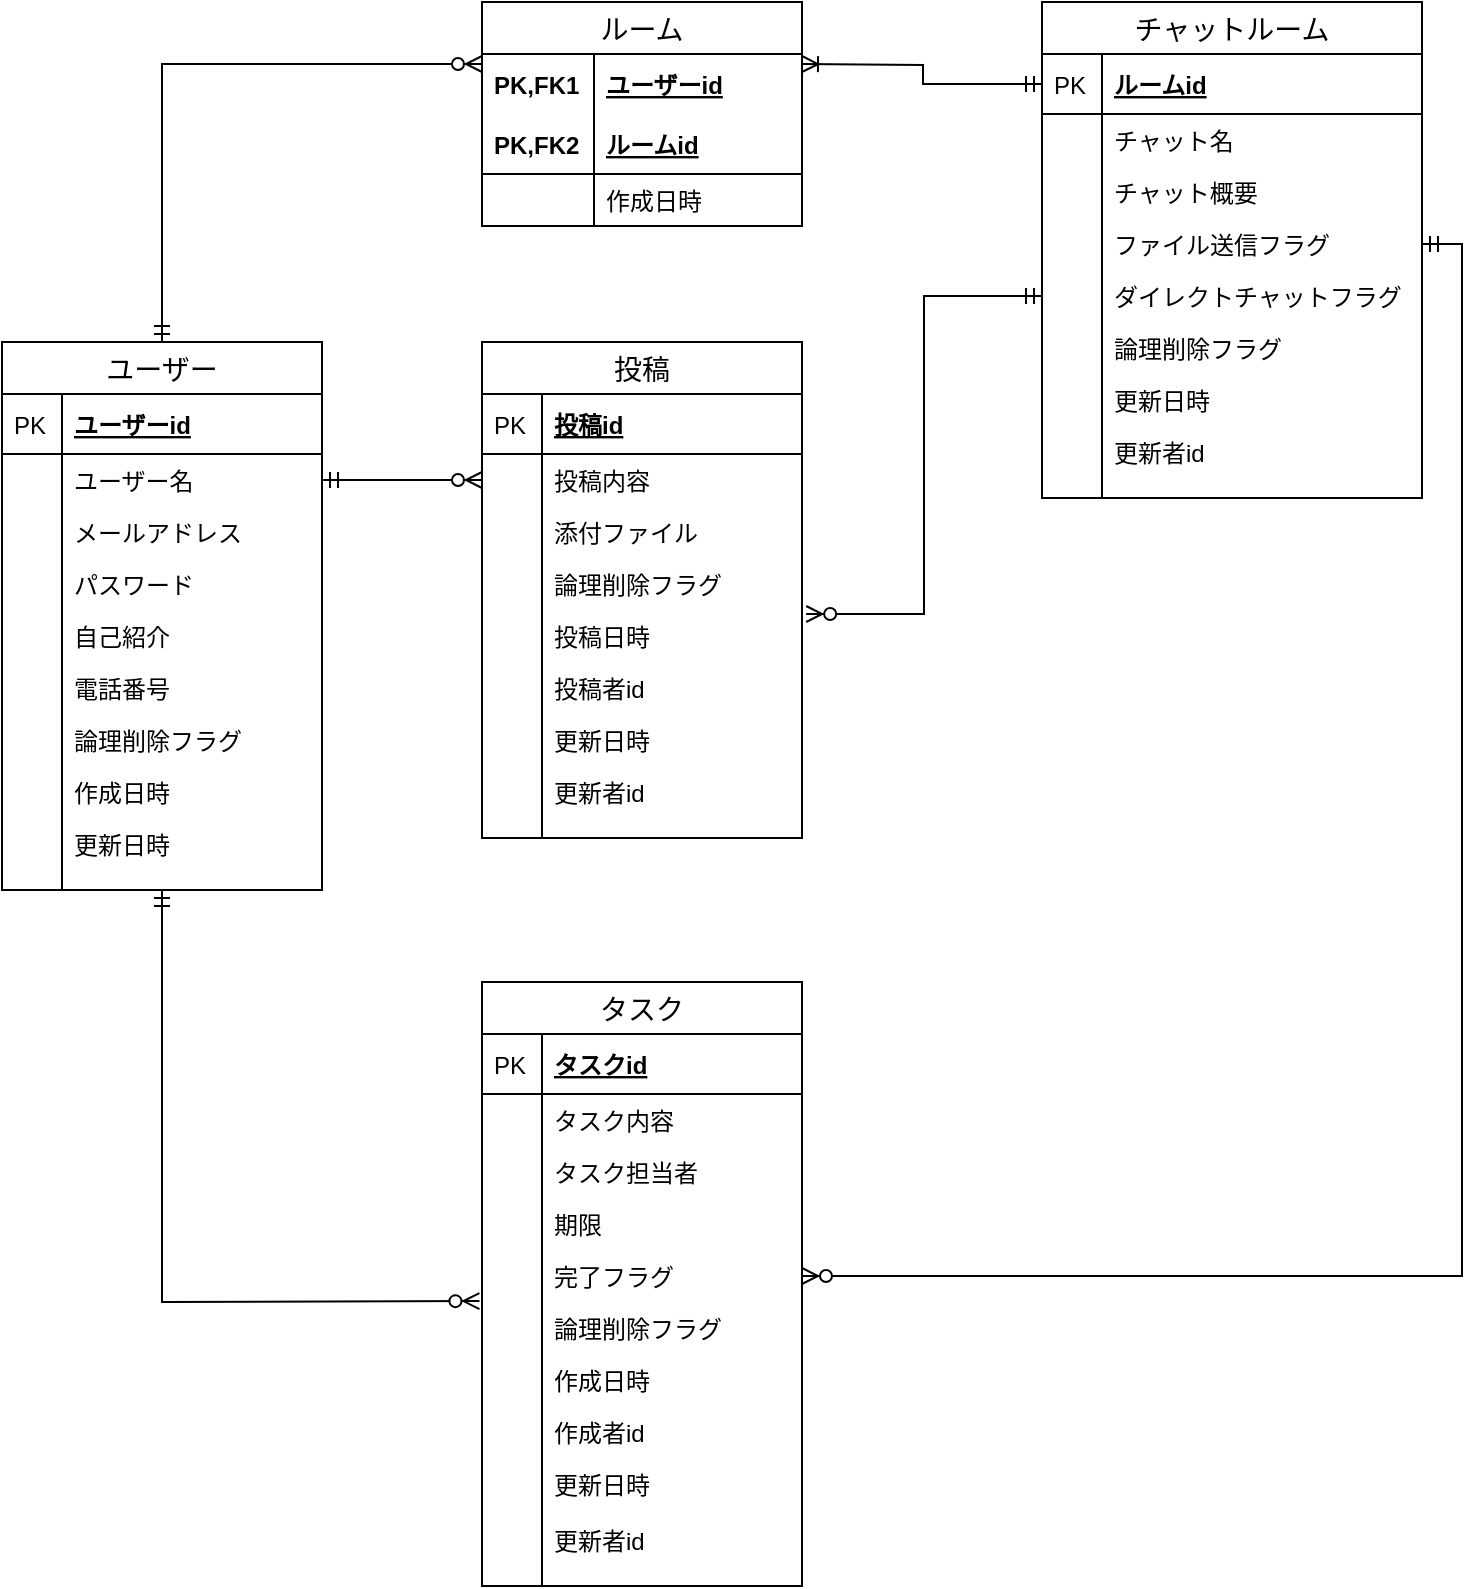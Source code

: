 <mxfile version="13.1.3">
    <diagram id="6hGFLwfOUW9BJ-s0fimq" name="Page-1">
        <mxGraphModel dx="332" dy="708" grid="1" gridSize="10" guides="1" tooltips="1" connect="1" arrows="1" fold="1" page="1" pageScale="1" pageWidth="827" pageHeight="1169" math="0" shadow="0">
            <root>
                <mxCell id="0"/>
                <mxCell id="1" parent="0"/>
                <mxCell id="197" value="" style="edgeStyle=orthogonalEdgeStyle;rounded=0;orthogonalLoop=1;jettySize=auto;html=1;endArrow=ERzeroToMany;endFill=1;startArrow=ERmandOne;startFill=0;exitX=0.5;exitY=0;exitDx=0;exitDy=0;" edge="1" parent="1" source="90">
                    <mxGeometry relative="1" as="geometry">
                        <mxPoint x="280" y="101" as="targetPoint"/>
                        <Array as="points">
                            <mxPoint x="120" y="101"/>
                        </Array>
                    </mxGeometry>
                </mxCell>
                <mxCell id="200" value="" style="edgeStyle=orthogonalEdgeStyle;rounded=0;orthogonalLoop=1;jettySize=auto;html=1;endArrow=ERoneToMany;endFill=0;startArrow=ERmandOne;startFill=0;" edge="1" parent="1" source="106">
                    <mxGeometry relative="1" as="geometry">
                        <mxPoint x="440.0" y="101" as="targetPoint"/>
                    </mxGeometry>
                </mxCell>
                <mxCell id="201" value="ルーム" style="swimlane;fontStyle=0;childLayout=stackLayout;horizontal=1;startSize=26;horizontalStack=0;resizeParent=1;resizeParentMax=0;resizeLast=0;collapsible=1;marginBottom=0;align=center;fontSize=14;" vertex="1" parent="1">
                    <mxGeometry x="280" y="70" width="160" height="112" as="geometry"/>
                </mxCell>
                <mxCell id="202" value="ユーザーid" style="shape=partialRectangle;top=0;left=0;right=0;bottom=0;align=left;verticalAlign=middle;fillColor=none;spacingLeft=60;spacingRight=4;overflow=hidden;rotatable=0;points=[[0,0.5],[1,0.5]];portConstraint=eastwest;dropTarget=0;fontStyle=5;fontSize=12;" vertex="1" parent="201">
                    <mxGeometry y="26" width="160" height="30" as="geometry"/>
                </mxCell>
                <mxCell id="203" value="PK,FK1" style="shape=partialRectangle;fontStyle=1;top=0;left=0;bottom=0;fillColor=none;align=left;verticalAlign=middle;spacingLeft=4;spacingRight=4;overflow=hidden;rotatable=0;points=[];portConstraint=eastwest;part=1;fontSize=12;" vertex="1" connectable="0" parent="202">
                    <mxGeometry width="56" height="30" as="geometry"/>
                </mxCell>
                <mxCell id="204" value="ルームid" style="shape=partialRectangle;top=0;left=0;right=0;bottom=1;align=left;verticalAlign=middle;fillColor=none;spacingLeft=60;spacingRight=4;overflow=hidden;rotatable=0;points=[[0,0.5],[1,0.5]];portConstraint=eastwest;dropTarget=0;fontStyle=5;fontSize=12;" vertex="1" parent="201">
                    <mxGeometry y="56" width="160" height="30" as="geometry"/>
                </mxCell>
                <mxCell id="205" value="PK,FK2" style="shape=partialRectangle;fontStyle=1;top=0;left=0;bottom=0;fillColor=none;align=left;verticalAlign=middle;spacingLeft=4;spacingRight=4;overflow=hidden;rotatable=0;points=[];portConstraint=eastwest;part=1;fontSize=12;" vertex="1" connectable="0" parent="204">
                    <mxGeometry width="56" height="30" as="geometry"/>
                </mxCell>
                <mxCell id="206" value="作成日時" style="shape=partialRectangle;top=0;left=0;right=0;bottom=0;align=left;verticalAlign=top;fillColor=none;spacingLeft=60;spacingRight=4;overflow=hidden;rotatable=0;points=[[0,0.5],[1,0.5]];portConstraint=eastwest;dropTarget=0;fontSize=12;" vertex="1" parent="201">
                    <mxGeometry y="86" width="160" height="26" as="geometry"/>
                </mxCell>
                <mxCell id="207" value="" style="shape=partialRectangle;top=0;left=0;bottom=0;fillColor=none;align=left;verticalAlign=top;spacingLeft=4;spacingRight=4;overflow=hidden;rotatable=0;points=[];portConstraint=eastwest;part=1;fontSize=12;" vertex="1" connectable="0" parent="206">
                    <mxGeometry width="56" height="26" as="geometry"/>
                </mxCell>
                <mxCell id="394" style="edgeStyle=none;rounded=0;orthogonalLoop=1;jettySize=auto;html=1;entryX=-0.008;entryY=0.982;entryDx=0;entryDy=0;entryPerimeter=0;startArrow=ERmandOne;startFill=0;endArrow=ERzeroToMany;endFill=1;" edge="1" parent="1" source="90" target="144">
                    <mxGeometry relative="1" as="geometry">
                        <Array as="points">
                            <mxPoint x="120" y="720"/>
                        </Array>
                    </mxGeometry>
                </mxCell>
                <mxCell id="90" value="ユーザー" style="swimlane;fontStyle=0;childLayout=stackLayout;horizontal=1;startSize=26;horizontalStack=0;resizeParent=1;resizeParentMax=0;resizeLast=0;collapsible=1;marginBottom=0;align=center;fontSize=14;" vertex="1" parent="1">
                    <mxGeometry x="40" y="240" width="160" height="274" as="geometry"/>
                </mxCell>
                <mxCell id="91" value="ユーザーid" style="shape=partialRectangle;top=0;left=0;right=0;bottom=1;align=left;verticalAlign=middle;fillColor=none;spacingLeft=34;spacingRight=4;overflow=hidden;rotatable=0;points=[[0,0.5],[1,0.5]];portConstraint=eastwest;dropTarget=0;fontStyle=5;fontSize=12;" vertex="1" parent="90">
                    <mxGeometry y="26" width="160" height="30" as="geometry"/>
                </mxCell>
                <mxCell id="92" value="PK" style="shape=partialRectangle;top=0;left=0;bottom=0;fillColor=none;align=left;verticalAlign=middle;spacingLeft=4;spacingRight=4;overflow=hidden;rotatable=0;points=[];portConstraint=eastwest;part=1;fontSize=12;" vertex="1" connectable="0" parent="91">
                    <mxGeometry width="30" height="30" as="geometry"/>
                </mxCell>
                <mxCell id="93" value="ユーザー名" style="shape=partialRectangle;top=0;left=0;right=0;bottom=0;align=left;verticalAlign=top;fillColor=none;spacingLeft=34;spacingRight=4;overflow=hidden;rotatable=0;points=[[0,0.5],[1,0.5]];portConstraint=eastwest;dropTarget=0;fontSize=12;fontStyle=0" vertex="1" parent="90">
                    <mxGeometry y="56" width="160" height="26" as="geometry"/>
                </mxCell>
                <mxCell id="94" value="" style="shape=partialRectangle;top=0;left=0;bottom=0;fillColor=none;align=left;verticalAlign=top;spacingLeft=4;spacingRight=4;overflow=hidden;rotatable=0;points=[];portConstraint=eastwest;part=1;fontSize=12;" vertex="1" connectable="0" parent="93">
                    <mxGeometry width="30" height="26" as="geometry"/>
                </mxCell>
                <mxCell id="95" value="メールアドレス" style="shape=partialRectangle;top=0;left=0;right=0;bottom=0;align=left;verticalAlign=top;fillColor=none;spacingLeft=34;spacingRight=4;overflow=hidden;rotatable=0;points=[[0,0.5],[1,0.5]];portConstraint=eastwest;dropTarget=0;fontSize=12;" vertex="1" parent="90">
                    <mxGeometry y="82" width="160" height="26" as="geometry"/>
                </mxCell>
                <mxCell id="96" value="" style="shape=partialRectangle;top=0;left=0;bottom=0;fillColor=none;align=left;verticalAlign=top;spacingLeft=4;spacingRight=4;overflow=hidden;rotatable=0;points=[];portConstraint=eastwest;part=1;fontSize=12;" vertex="1" connectable="0" parent="95">
                    <mxGeometry width="30" height="26" as="geometry"/>
                </mxCell>
                <mxCell id="97" value="パスワード" style="shape=partialRectangle;top=0;left=0;right=0;bottom=0;align=left;verticalAlign=top;fillColor=none;spacingLeft=34;spacingRight=4;overflow=hidden;rotatable=0;points=[[0,0.5],[1,0.5]];portConstraint=eastwest;dropTarget=0;fontSize=12;" vertex="1" parent="90">
                    <mxGeometry y="108" width="160" height="26" as="geometry"/>
                </mxCell>
                <mxCell id="98" value="" style="shape=partialRectangle;top=0;left=0;bottom=0;fillColor=none;align=left;verticalAlign=top;spacingLeft=4;spacingRight=4;overflow=hidden;rotatable=0;points=[];portConstraint=eastwest;part=1;fontSize=12;" vertex="1" connectable="0" parent="97">
                    <mxGeometry width="30" height="26" as="geometry"/>
                </mxCell>
                <mxCell id="101" value="自己紹介" style="shape=partialRectangle;top=0;left=0;right=0;bottom=0;align=left;verticalAlign=top;fillColor=none;spacingLeft=34;spacingRight=4;overflow=hidden;rotatable=0;points=[[0,0.5],[1,0.5]];portConstraint=eastwest;dropTarget=0;fontSize=12;" vertex="1" parent="90">
                    <mxGeometry y="134" width="160" height="26" as="geometry"/>
                </mxCell>
                <mxCell id="102" value="" style="shape=partialRectangle;top=0;left=0;bottom=0;fillColor=none;align=left;verticalAlign=top;spacingLeft=4;spacingRight=4;overflow=hidden;rotatable=0;points=[];portConstraint=eastwest;part=1;fontSize=12;" vertex="1" connectable="0" parent="101">
                    <mxGeometry width="30" height="26" as="geometry"/>
                </mxCell>
                <mxCell id="121" value="電話番号" style="shape=partialRectangle;top=0;left=0;right=0;bottom=0;align=left;verticalAlign=top;fillColor=none;spacingLeft=34;spacingRight=4;overflow=hidden;rotatable=0;points=[[0,0.5],[1,0.5]];portConstraint=eastwest;dropTarget=0;fontSize=12;" vertex="1" parent="90">
                    <mxGeometry y="160" width="160" height="26" as="geometry"/>
                </mxCell>
                <mxCell id="122" value="" style="shape=partialRectangle;top=0;left=0;bottom=0;fillColor=none;align=left;verticalAlign=top;spacingLeft=4;spacingRight=4;overflow=hidden;rotatable=0;points=[];portConstraint=eastwest;part=1;fontSize=12;" vertex="1" connectable="0" parent="121">
                    <mxGeometry width="30" height="26" as="geometry"/>
                </mxCell>
                <mxCell id="123" value="論理削除フラグ" style="shape=partialRectangle;top=0;left=0;right=0;bottom=0;align=left;verticalAlign=top;fillColor=none;spacingLeft=34;spacingRight=4;overflow=hidden;rotatable=0;points=[[0,0.5],[1,0.5]];portConstraint=eastwest;dropTarget=0;fontSize=12;" vertex="1" parent="90">
                    <mxGeometry y="186" width="160" height="26" as="geometry"/>
                </mxCell>
                <mxCell id="124" value="" style="shape=partialRectangle;top=0;left=0;bottom=0;fillColor=none;align=left;verticalAlign=top;spacingLeft=4;spacingRight=4;overflow=hidden;rotatable=0;points=[];portConstraint=eastwest;part=1;fontSize=12;" vertex="1" connectable="0" parent="123">
                    <mxGeometry width="30" height="26" as="geometry"/>
                </mxCell>
                <mxCell id="125" value="作成日時" style="shape=partialRectangle;top=0;left=0;right=0;bottom=0;align=left;verticalAlign=top;fillColor=none;spacingLeft=34;spacingRight=4;overflow=hidden;rotatable=0;points=[[0,0.5],[1,0.5]];portConstraint=eastwest;dropTarget=0;fontSize=12;" vertex="1" parent="90">
                    <mxGeometry y="212" width="160" height="26" as="geometry"/>
                </mxCell>
                <mxCell id="126" value="" style="shape=partialRectangle;top=0;left=0;bottom=0;fillColor=none;align=left;verticalAlign=top;spacingLeft=4;spacingRight=4;overflow=hidden;rotatable=0;points=[];portConstraint=eastwest;part=1;fontSize=12;" vertex="1" connectable="0" parent="125">
                    <mxGeometry width="30" height="26" as="geometry"/>
                </mxCell>
                <mxCell id="127" value="更新日時" style="shape=partialRectangle;top=0;left=0;right=0;bottom=0;align=left;verticalAlign=top;fillColor=none;spacingLeft=34;spacingRight=4;overflow=hidden;rotatable=0;points=[[0,0.5],[1,0.5]];portConstraint=eastwest;dropTarget=0;fontSize=12;" vertex="1" parent="90">
                    <mxGeometry y="238" width="160" height="26" as="geometry"/>
                </mxCell>
                <mxCell id="128" value="" style="shape=partialRectangle;top=0;left=0;bottom=0;fillColor=none;align=left;verticalAlign=top;spacingLeft=4;spacingRight=4;overflow=hidden;rotatable=0;points=[];portConstraint=eastwest;part=1;fontSize=12;" vertex="1" connectable="0" parent="127">
                    <mxGeometry width="30" height="26" as="geometry"/>
                </mxCell>
                <mxCell id="99" value="" style="shape=partialRectangle;top=0;left=0;right=0;bottom=0;align=left;verticalAlign=top;fillColor=none;spacingLeft=34;spacingRight=4;overflow=hidden;rotatable=0;points=[[0,0.5],[1,0.5]];portConstraint=eastwest;dropTarget=0;fontSize=12;" vertex="1" parent="90">
                    <mxGeometry y="264" width="160" height="10" as="geometry"/>
                </mxCell>
                <mxCell id="100" value="" style="shape=partialRectangle;top=0;left=0;bottom=0;fillColor=none;align=left;verticalAlign=top;spacingLeft=4;spacingRight=4;overflow=hidden;rotatable=0;points=[];portConstraint=eastwest;part=1;fontSize=12;" vertex="1" connectable="0" parent="99">
                    <mxGeometry width="30" height="10" as="geometry"/>
                </mxCell>
                <mxCell id="157" value="投稿" style="swimlane;fontStyle=0;childLayout=stackLayout;horizontal=1;startSize=26;horizontalStack=0;resizeParent=1;resizeParentMax=0;resizeLast=0;collapsible=1;marginBottom=0;align=center;fontSize=14;" vertex="1" parent="1">
                    <mxGeometry x="280" y="240" width="160" height="248" as="geometry"/>
                </mxCell>
                <mxCell id="158" value="投稿id" style="shape=partialRectangle;top=0;left=0;right=0;bottom=1;align=left;verticalAlign=middle;fillColor=none;spacingLeft=34;spacingRight=4;overflow=hidden;rotatable=0;points=[[0,0.5],[1,0.5]];portConstraint=eastwest;dropTarget=0;fontStyle=5;fontSize=12;" vertex="1" parent="157">
                    <mxGeometry y="26" width="160" height="30" as="geometry"/>
                </mxCell>
                <mxCell id="159" value="PK" style="shape=partialRectangle;top=0;left=0;bottom=0;fillColor=none;align=left;verticalAlign=middle;spacingLeft=4;spacingRight=4;overflow=hidden;rotatable=0;points=[];portConstraint=eastwest;part=1;fontSize=12;" vertex="1" connectable="0" parent="158">
                    <mxGeometry width="30" height="30" as="geometry"/>
                </mxCell>
                <mxCell id="160" value="投稿内容" style="shape=partialRectangle;top=0;left=0;right=0;bottom=0;align=left;verticalAlign=top;fillColor=none;spacingLeft=34;spacingRight=4;overflow=hidden;rotatable=0;points=[[0,0.5],[1,0.5]];portConstraint=eastwest;dropTarget=0;fontSize=12;" vertex="1" parent="157">
                    <mxGeometry y="56" width="160" height="26" as="geometry"/>
                </mxCell>
                <mxCell id="161" value="" style="shape=partialRectangle;top=0;left=0;bottom=0;fillColor=none;align=left;verticalAlign=top;spacingLeft=4;spacingRight=4;overflow=hidden;rotatable=0;points=[];portConstraint=eastwest;part=1;fontSize=12;" vertex="1" connectable="0" parent="160">
                    <mxGeometry width="30" height="26" as="geometry"/>
                </mxCell>
                <mxCell id="162" value="添付ファイル" style="shape=partialRectangle;top=0;left=0;right=0;bottom=0;align=left;verticalAlign=top;fillColor=none;spacingLeft=34;spacingRight=4;overflow=hidden;rotatable=0;points=[[0,0.5],[1,0.5]];portConstraint=eastwest;dropTarget=0;fontSize=12;" vertex="1" parent="157">
                    <mxGeometry y="82" width="160" height="26" as="geometry"/>
                </mxCell>
                <mxCell id="163" value="" style="shape=partialRectangle;top=0;left=0;bottom=0;fillColor=none;align=left;verticalAlign=top;spacingLeft=4;spacingRight=4;overflow=hidden;rotatable=0;points=[];portConstraint=eastwest;part=1;fontSize=12;" vertex="1" connectable="0" parent="162">
                    <mxGeometry width="30" height="26" as="geometry"/>
                </mxCell>
                <mxCell id="164" value="論理削除フラグ" style="shape=partialRectangle;top=0;left=0;right=0;bottom=0;align=left;verticalAlign=top;fillColor=none;spacingLeft=34;spacingRight=4;overflow=hidden;rotatable=0;points=[[0,0.5],[1,0.5]];portConstraint=eastwest;dropTarget=0;fontSize=12;" vertex="1" parent="157">
                    <mxGeometry y="108" width="160" height="26" as="geometry"/>
                </mxCell>
                <mxCell id="165" value="" style="shape=partialRectangle;top=0;left=0;bottom=0;fillColor=none;align=left;verticalAlign=top;spacingLeft=4;spacingRight=4;overflow=hidden;rotatable=0;points=[];portConstraint=eastwest;part=1;fontSize=12;" vertex="1" connectable="0" parent="164">
                    <mxGeometry width="30" height="26" as="geometry"/>
                </mxCell>
                <mxCell id="169" value="投稿日時" style="shape=partialRectangle;top=0;left=0;right=0;bottom=0;align=left;verticalAlign=top;fillColor=none;spacingLeft=34;spacingRight=4;overflow=hidden;rotatable=0;points=[[0,0.5],[1,0.5]];portConstraint=eastwest;dropTarget=0;fontSize=12;" vertex="1" parent="157">
                    <mxGeometry y="134" width="160" height="26" as="geometry"/>
                </mxCell>
                <mxCell id="170" value="" style="shape=partialRectangle;top=0;left=0;bottom=0;fillColor=none;align=left;verticalAlign=top;spacingLeft=4;spacingRight=4;overflow=hidden;rotatable=0;points=[];portConstraint=eastwest;part=1;fontSize=12;" vertex="1" connectable="0" parent="169">
                    <mxGeometry width="30" height="26" as="geometry"/>
                </mxCell>
                <mxCell id="171" value="投稿者id" style="shape=partialRectangle;top=0;left=0;right=0;bottom=0;align=left;verticalAlign=top;fillColor=none;spacingLeft=34;spacingRight=4;overflow=hidden;rotatable=0;points=[[0,0.5],[1,0.5]];portConstraint=eastwest;dropTarget=0;fontSize=12;" vertex="1" parent="157">
                    <mxGeometry y="160" width="160" height="26" as="geometry"/>
                </mxCell>
                <mxCell id="172" value="" style="shape=partialRectangle;top=0;left=0;bottom=0;fillColor=none;align=left;verticalAlign=top;spacingLeft=4;spacingRight=4;overflow=hidden;rotatable=0;points=[];portConstraint=eastwest;part=1;fontSize=12;" vertex="1" connectable="0" parent="171">
                    <mxGeometry width="30" height="26" as="geometry"/>
                </mxCell>
                <mxCell id="173" value="更新日時" style="shape=partialRectangle;top=0;left=0;right=0;bottom=0;align=left;verticalAlign=top;fillColor=none;spacingLeft=34;spacingRight=4;overflow=hidden;rotatable=0;points=[[0,0.5],[1,0.5]];portConstraint=eastwest;dropTarget=0;fontSize=12;" vertex="1" parent="157">
                    <mxGeometry y="186" width="160" height="26" as="geometry"/>
                </mxCell>
                <mxCell id="174" value="" style="shape=partialRectangle;top=0;left=0;bottom=0;fillColor=none;align=left;verticalAlign=top;spacingLeft=4;spacingRight=4;overflow=hidden;rotatable=0;points=[];portConstraint=eastwest;part=1;fontSize=12;" vertex="1" connectable="0" parent="173">
                    <mxGeometry width="30" height="26" as="geometry"/>
                </mxCell>
                <mxCell id="177" value="更新者id" style="shape=partialRectangle;top=0;left=0;right=0;bottom=0;align=left;verticalAlign=top;fillColor=none;spacingLeft=34;spacingRight=4;overflow=hidden;rotatable=0;points=[[0,0.5],[1,0.5]];portConstraint=eastwest;dropTarget=0;fontSize=12;" vertex="1" parent="157">
                    <mxGeometry y="212" width="160" height="26" as="geometry"/>
                </mxCell>
                <mxCell id="178" value="" style="shape=partialRectangle;top=0;left=0;bottom=0;fillColor=none;align=left;verticalAlign=top;spacingLeft=4;spacingRight=4;overflow=hidden;rotatable=0;points=[];portConstraint=eastwest;part=1;fontSize=12;" vertex="1" connectable="0" parent="177">
                    <mxGeometry width="30" height="26" as="geometry"/>
                </mxCell>
                <mxCell id="166" value="" style="shape=partialRectangle;top=0;left=0;right=0;bottom=0;align=left;verticalAlign=top;fillColor=none;spacingLeft=34;spacingRight=4;overflow=hidden;rotatable=0;points=[[0,0.5],[1,0.5]];portConstraint=eastwest;dropTarget=0;fontSize=12;" vertex="1" parent="157">
                    <mxGeometry y="238" width="160" height="10" as="geometry"/>
                </mxCell>
                <mxCell id="167" value="" style="shape=partialRectangle;top=0;left=0;bottom=0;fillColor=none;align=left;verticalAlign=top;spacingLeft=4;spacingRight=4;overflow=hidden;rotatable=0;points=[];portConstraint=eastwest;part=1;fontSize=12;" vertex="1" connectable="0" parent="166">
                    <mxGeometry width="30" height="10" as="geometry"/>
                </mxCell>
                <mxCell id="392" style="edgeStyle=none;rounded=0;orthogonalLoop=1;jettySize=auto;html=1;exitX=1;exitY=0.5;exitDx=0;exitDy=0;entryX=0;entryY=0.5;entryDx=0;entryDy=0;startArrow=ERmandOne;startFill=0;endArrow=ERzeroToMany;endFill=1;" edge="1" parent="1" source="93" target="160">
                    <mxGeometry relative="1" as="geometry"/>
                </mxCell>
                <mxCell id="135" value="タスク" style="swimlane;fontStyle=0;childLayout=stackLayout;horizontal=1;startSize=26;horizontalStack=0;resizeParent=1;resizeParentMax=0;resizeLast=0;collapsible=1;marginBottom=0;align=center;fontSize=14;" vertex="1" parent="1">
                    <mxGeometry x="280" y="560" width="160" height="302" as="geometry"/>
                </mxCell>
                <mxCell id="136" value="タスクid" style="shape=partialRectangle;top=0;left=0;right=0;bottom=1;align=left;verticalAlign=middle;fillColor=none;spacingLeft=34;spacingRight=4;overflow=hidden;rotatable=0;points=[[0,0.5],[1,0.5]];portConstraint=eastwest;dropTarget=0;fontStyle=5;fontSize=12;" vertex="1" parent="135">
                    <mxGeometry y="26" width="160" height="30" as="geometry"/>
                </mxCell>
                <mxCell id="137" value="PK" style="shape=partialRectangle;top=0;left=0;bottom=0;fillColor=none;align=left;verticalAlign=middle;spacingLeft=4;spacingRight=4;overflow=hidden;rotatable=0;points=[];portConstraint=eastwest;part=1;fontSize=12;" vertex="1" connectable="0" parent="136">
                    <mxGeometry width="30" height="30" as="geometry"/>
                </mxCell>
                <mxCell id="138" value="タスク内容" style="shape=partialRectangle;top=0;left=0;right=0;bottom=0;align=left;verticalAlign=top;fillColor=none;spacingLeft=34;spacingRight=4;overflow=hidden;rotatable=0;points=[[0,0.5],[1,0.5]];portConstraint=eastwest;dropTarget=0;fontSize=12;fontStyle=0" vertex="1" parent="135">
                    <mxGeometry y="56" width="160" height="26" as="geometry"/>
                </mxCell>
                <mxCell id="139" value="" style="shape=partialRectangle;top=0;left=0;bottom=0;fillColor=none;align=left;verticalAlign=top;spacingLeft=4;spacingRight=4;overflow=hidden;rotatable=0;points=[];portConstraint=eastwest;part=1;fontSize=12;" vertex="1" connectable="0" parent="138">
                    <mxGeometry width="30" height="26" as="geometry"/>
                </mxCell>
                <mxCell id="140" value="タスク担当者" style="shape=partialRectangle;top=0;left=0;right=0;bottom=0;align=left;verticalAlign=top;fillColor=none;spacingLeft=34;spacingRight=4;overflow=hidden;rotatable=0;points=[[0,0.5],[1,0.5]];portConstraint=eastwest;dropTarget=0;fontSize=12;" vertex="1" parent="135">
                    <mxGeometry y="82" width="160" height="26" as="geometry"/>
                </mxCell>
                <mxCell id="141" value="" style="shape=partialRectangle;top=0;left=0;bottom=0;fillColor=none;align=left;verticalAlign=top;spacingLeft=4;spacingRight=4;overflow=hidden;rotatable=0;points=[];portConstraint=eastwest;part=1;fontSize=12;" vertex="1" connectable="0" parent="140">
                    <mxGeometry width="30" height="26" as="geometry"/>
                </mxCell>
                <mxCell id="142" value="期限" style="shape=partialRectangle;top=0;left=0;right=0;bottom=0;align=left;verticalAlign=top;fillColor=none;spacingLeft=34;spacingRight=4;overflow=hidden;rotatable=0;points=[[0,0.5],[1,0.5]];portConstraint=eastwest;dropTarget=0;fontSize=12;" vertex="1" parent="135">
                    <mxGeometry y="108" width="160" height="26" as="geometry"/>
                </mxCell>
                <mxCell id="143" value="" style="shape=partialRectangle;top=0;left=0;bottom=0;fillColor=none;align=left;verticalAlign=top;spacingLeft=4;spacingRight=4;overflow=hidden;rotatable=0;points=[];portConstraint=eastwest;part=1;fontSize=12;" vertex="1" connectable="0" parent="142">
                    <mxGeometry width="30" height="26" as="geometry"/>
                </mxCell>
                <mxCell id="144" value="完了フラグ" style="shape=partialRectangle;top=0;left=0;right=0;bottom=0;align=left;verticalAlign=top;fillColor=none;spacingLeft=34;spacingRight=4;overflow=hidden;rotatable=0;points=[[0,0.5],[1,0.5]];portConstraint=eastwest;dropTarget=0;fontSize=12;" vertex="1" parent="135">
                    <mxGeometry y="134" width="160" height="26" as="geometry"/>
                </mxCell>
                <mxCell id="145" value="" style="shape=partialRectangle;top=0;left=0;bottom=0;fillColor=none;align=left;verticalAlign=top;spacingLeft=4;spacingRight=4;overflow=hidden;rotatable=0;points=[];portConstraint=eastwest;part=1;fontSize=12;" vertex="1" connectable="0" parent="144">
                    <mxGeometry width="30" height="26" as="geometry"/>
                </mxCell>
                <mxCell id="146" value="論理削除フラグ" style="shape=partialRectangle;top=0;left=0;right=0;bottom=0;align=left;verticalAlign=top;fillColor=none;spacingLeft=34;spacingRight=4;overflow=hidden;rotatable=0;points=[[0,0.5],[1,0.5]];portConstraint=eastwest;dropTarget=0;fontSize=12;" vertex="1" parent="135">
                    <mxGeometry y="160" width="160" height="26" as="geometry"/>
                </mxCell>
                <mxCell id="147" value="" style="shape=partialRectangle;top=0;left=0;bottom=0;fillColor=none;align=left;verticalAlign=top;spacingLeft=4;spacingRight=4;overflow=hidden;rotatable=0;points=[];portConstraint=eastwest;part=1;fontSize=12;" vertex="1" connectable="0" parent="146">
                    <mxGeometry width="30" height="26" as="geometry"/>
                </mxCell>
                <mxCell id="148" value="作成日時" style="shape=partialRectangle;top=0;left=0;right=0;bottom=0;align=left;verticalAlign=top;fillColor=none;spacingLeft=34;spacingRight=4;overflow=hidden;rotatable=0;points=[[0,0.5],[1,0.5]];portConstraint=eastwest;dropTarget=0;fontSize=12;" vertex="1" parent="135">
                    <mxGeometry y="186" width="160" height="26" as="geometry"/>
                </mxCell>
                <mxCell id="149" value="" style="shape=partialRectangle;top=0;left=0;bottom=0;fillColor=none;align=left;verticalAlign=top;spacingLeft=4;spacingRight=4;overflow=hidden;rotatable=0;points=[];portConstraint=eastwest;part=1;fontSize=12;" vertex="1" connectable="0" parent="148">
                    <mxGeometry width="30" height="26" as="geometry"/>
                </mxCell>
                <mxCell id="208" value="作成者id" style="shape=partialRectangle;top=0;left=0;right=0;bottom=0;align=left;verticalAlign=top;fillColor=none;spacingLeft=34;spacingRight=4;overflow=hidden;rotatable=0;points=[[0,0.5],[1,0.5]];portConstraint=eastwest;dropTarget=0;fontSize=12;" vertex="1" parent="135">
                    <mxGeometry y="212" width="160" height="26" as="geometry"/>
                </mxCell>
                <mxCell id="209" value="" style="shape=partialRectangle;top=0;left=0;bottom=0;fillColor=none;align=left;verticalAlign=top;spacingLeft=4;spacingRight=4;overflow=hidden;rotatable=0;points=[];portConstraint=eastwest;part=1;fontSize=12;" vertex="1" connectable="0" parent="208">
                    <mxGeometry width="30" height="26" as="geometry"/>
                </mxCell>
                <mxCell id="150" value="更新日時" style="shape=partialRectangle;top=0;left=0;right=0;bottom=0;align=left;verticalAlign=top;fillColor=none;spacingLeft=34;spacingRight=4;overflow=hidden;rotatable=0;points=[[0,0.5],[1,0.5]];portConstraint=eastwest;dropTarget=0;fontSize=12;" vertex="1" parent="135">
                    <mxGeometry y="238" width="160" height="28" as="geometry"/>
                </mxCell>
                <mxCell id="151" value="" style="shape=partialRectangle;top=0;left=0;bottom=0;fillColor=none;align=left;verticalAlign=top;spacingLeft=4;spacingRight=4;overflow=hidden;rotatable=0;points=[];portConstraint=eastwest;part=1;fontSize=12;" vertex="1" connectable="0" parent="150">
                    <mxGeometry width="30" height="28" as="geometry"/>
                </mxCell>
                <mxCell id="152" value="更新者id" style="shape=partialRectangle;top=0;left=0;right=0;bottom=0;align=left;verticalAlign=top;fillColor=none;spacingLeft=34;spacingRight=4;overflow=hidden;rotatable=0;points=[[0,0.5],[1,0.5]];portConstraint=eastwest;dropTarget=0;fontSize=12;" vertex="1" parent="135">
                    <mxGeometry y="266" width="160" height="26" as="geometry"/>
                </mxCell>
                <mxCell id="153" value="" style="shape=partialRectangle;top=0;left=0;bottom=0;fillColor=none;align=left;verticalAlign=top;spacingLeft=4;spacingRight=4;overflow=hidden;rotatable=0;points=[];portConstraint=eastwest;part=1;fontSize=12;" vertex="1" connectable="0" parent="152">
                    <mxGeometry width="30" height="26" as="geometry"/>
                </mxCell>
                <mxCell id="154" value="" style="shape=partialRectangle;top=0;left=0;right=0;bottom=0;align=left;verticalAlign=top;fillColor=none;spacingLeft=34;spacingRight=4;overflow=hidden;rotatable=0;points=[[0,0.5],[1,0.5]];portConstraint=eastwest;dropTarget=0;fontSize=12;" vertex="1" parent="135">
                    <mxGeometry y="292" width="160" height="10" as="geometry"/>
                </mxCell>
                <mxCell id="155" value="" style="shape=partialRectangle;top=0;left=0;bottom=0;fillColor=none;align=left;verticalAlign=top;spacingLeft=4;spacingRight=4;overflow=hidden;rotatable=0;points=[];portConstraint=eastwest;part=1;fontSize=12;" vertex="1" connectable="0" parent="154">
                    <mxGeometry width="30" height="10" as="geometry"/>
                </mxCell>
                <mxCell id="105" value="チャットルーム" style="swimlane;fontStyle=0;childLayout=stackLayout;horizontal=1;startSize=26;horizontalStack=0;resizeParent=1;resizeParentMax=0;resizeLast=0;collapsible=1;marginBottom=0;align=center;fontSize=14;" vertex="1" parent="1">
                    <mxGeometry x="560" y="70" width="190" height="248" as="geometry"/>
                </mxCell>
                <mxCell id="106" value="ルームid" style="shape=partialRectangle;top=0;left=0;right=0;bottom=1;align=left;verticalAlign=middle;fillColor=none;spacingLeft=34;spacingRight=4;overflow=hidden;rotatable=0;points=[[0,0.5],[1,0.5]];portConstraint=eastwest;dropTarget=0;fontStyle=5;fontSize=12;" vertex="1" parent="105">
                    <mxGeometry y="26" width="190" height="30" as="geometry"/>
                </mxCell>
                <mxCell id="107" value="PK" style="shape=partialRectangle;top=0;left=0;bottom=0;fillColor=none;align=left;verticalAlign=middle;spacingLeft=4;spacingRight=4;overflow=hidden;rotatable=0;points=[];portConstraint=eastwest;part=1;fontSize=12;" vertex="1" connectable="0" parent="106">
                    <mxGeometry width="30" height="30" as="geometry"/>
                </mxCell>
                <mxCell id="108" value="チャット名" style="shape=partialRectangle;top=0;left=0;right=0;bottom=0;align=left;verticalAlign=top;fillColor=none;spacingLeft=34;spacingRight=4;overflow=hidden;rotatable=0;points=[[0,0.5],[1,0.5]];portConstraint=eastwest;dropTarget=0;fontSize=12;fontStyle=0" vertex="1" parent="105">
                    <mxGeometry y="56" width="190" height="26" as="geometry"/>
                </mxCell>
                <mxCell id="109" value="" style="shape=partialRectangle;top=0;left=0;bottom=0;fillColor=none;align=left;verticalAlign=top;spacingLeft=4;spacingRight=4;overflow=hidden;rotatable=0;points=[];portConstraint=eastwest;part=1;fontSize=12;" vertex="1" connectable="0" parent="108">
                    <mxGeometry width="30" height="26" as="geometry"/>
                </mxCell>
                <mxCell id="110" value="チャット概要" style="shape=partialRectangle;top=0;left=0;right=0;bottom=0;align=left;verticalAlign=top;fillColor=none;spacingLeft=34;spacingRight=4;overflow=hidden;rotatable=0;points=[[0,0.5],[1,0.5]];portConstraint=eastwest;dropTarget=0;fontSize=12;" vertex="1" parent="105">
                    <mxGeometry y="82" width="190" height="26" as="geometry"/>
                </mxCell>
                <mxCell id="111" value="" style="shape=partialRectangle;top=0;left=0;bottom=0;fillColor=none;align=left;verticalAlign=top;spacingLeft=4;spacingRight=4;overflow=hidden;rotatable=0;points=[];portConstraint=eastwest;part=1;fontSize=12;" vertex="1" connectable="0" parent="110">
                    <mxGeometry width="30" height="26" as="geometry"/>
                </mxCell>
                <mxCell id="112" value="ファイル送信フラグ" style="shape=partialRectangle;top=0;left=0;right=0;bottom=0;align=left;verticalAlign=top;fillColor=none;spacingLeft=34;spacingRight=4;overflow=hidden;rotatable=0;points=[[0,0.5],[1,0.5]];portConstraint=eastwest;dropTarget=0;fontSize=12;" vertex="1" parent="105">
                    <mxGeometry y="108" width="190" height="26" as="geometry"/>
                </mxCell>
                <mxCell id="113" value="" style="shape=partialRectangle;top=0;left=0;bottom=0;fillColor=none;align=left;verticalAlign=top;spacingLeft=4;spacingRight=4;overflow=hidden;rotatable=0;points=[];portConstraint=eastwest;part=1;fontSize=12;" vertex="1" connectable="0" parent="112">
                    <mxGeometry width="30" height="26" as="geometry"/>
                </mxCell>
                <mxCell id="114" value="ダイレクトチャットフラグ" style="shape=partialRectangle;top=0;left=0;right=0;bottom=0;align=left;verticalAlign=top;fillColor=none;spacingLeft=34;spacingRight=4;overflow=hidden;rotatable=0;points=[[0,0.5],[1,0.5]];portConstraint=eastwest;dropTarget=0;fontSize=12;" vertex="1" parent="105">
                    <mxGeometry y="134" width="190" height="26" as="geometry"/>
                </mxCell>
                <mxCell id="115" value="" style="shape=partialRectangle;top=0;left=0;bottom=0;fillColor=none;align=left;verticalAlign=top;spacingLeft=4;spacingRight=4;overflow=hidden;rotatable=0;points=[];portConstraint=eastwest;part=1;fontSize=12;" vertex="1" connectable="0" parent="114">
                    <mxGeometry width="30" height="26" as="geometry"/>
                </mxCell>
                <mxCell id="116" value="論理削除フラグ" style="shape=partialRectangle;top=0;left=0;right=0;bottom=0;align=left;verticalAlign=top;fillColor=none;spacingLeft=34;spacingRight=4;overflow=hidden;rotatable=0;points=[[0,0.5],[1,0.5]];portConstraint=eastwest;dropTarget=0;fontSize=12;" vertex="1" parent="105">
                    <mxGeometry y="160" width="190" height="26" as="geometry"/>
                </mxCell>
                <mxCell id="117" value="" style="shape=partialRectangle;top=0;left=0;bottom=0;fillColor=none;align=left;verticalAlign=top;spacingLeft=4;spacingRight=4;overflow=hidden;rotatable=0;points=[];portConstraint=eastwest;part=1;fontSize=12;" vertex="1" connectable="0" parent="116">
                    <mxGeometry width="30" height="26" as="geometry"/>
                </mxCell>
                <mxCell id="131" value="更新日時" style="shape=partialRectangle;top=0;left=0;right=0;bottom=0;align=left;verticalAlign=top;fillColor=none;spacingLeft=34;spacingRight=4;overflow=hidden;rotatable=0;points=[[0,0.5],[1,0.5]];portConstraint=eastwest;dropTarget=0;fontSize=12;" vertex="1" parent="105">
                    <mxGeometry y="186" width="190" height="26" as="geometry"/>
                </mxCell>
                <mxCell id="132" value="" style="shape=partialRectangle;top=0;left=0;bottom=0;fillColor=none;align=left;verticalAlign=top;spacingLeft=4;spacingRight=4;overflow=hidden;rotatable=0;points=[];portConstraint=eastwest;part=1;fontSize=12;" vertex="1" connectable="0" parent="131">
                    <mxGeometry width="30" height="26" as="geometry"/>
                </mxCell>
                <mxCell id="133" value="更新者id" style="shape=partialRectangle;top=0;left=0;right=0;bottom=0;align=left;verticalAlign=top;fillColor=none;spacingLeft=34;spacingRight=4;overflow=hidden;rotatable=0;points=[[0,0.5],[1,0.5]];portConstraint=eastwest;dropTarget=0;fontSize=12;" vertex="1" parent="105">
                    <mxGeometry y="212" width="190" height="26" as="geometry"/>
                </mxCell>
                <mxCell id="134" value="" style="shape=partialRectangle;top=0;left=0;bottom=0;fillColor=none;align=left;verticalAlign=top;spacingLeft=4;spacingRight=4;overflow=hidden;rotatable=0;points=[];portConstraint=eastwest;part=1;fontSize=12;" vertex="1" connectable="0" parent="133">
                    <mxGeometry width="30" height="26" as="geometry"/>
                </mxCell>
                <mxCell id="118" value="" style="shape=partialRectangle;top=0;left=0;right=0;bottom=0;align=left;verticalAlign=top;fillColor=none;spacingLeft=34;spacingRight=4;overflow=hidden;rotatable=0;points=[[0,0.5],[1,0.5]];portConstraint=eastwest;dropTarget=0;fontSize=12;" vertex="1" parent="105">
                    <mxGeometry y="238" width="190" height="10" as="geometry"/>
                </mxCell>
                <mxCell id="119" value="" style="shape=partialRectangle;top=0;left=0;bottom=0;fillColor=none;align=left;verticalAlign=top;spacingLeft=4;spacingRight=4;overflow=hidden;rotatable=0;points=[];portConstraint=eastwest;part=1;fontSize=12;" vertex="1" connectable="0" parent="118">
                    <mxGeometry width="30" height="10" as="geometry"/>
                </mxCell>
                <mxCell id="395" style="edgeStyle=none;rounded=0;orthogonalLoop=1;jettySize=auto;html=1;exitX=0;exitY=0.5;exitDx=0;exitDy=0;startArrow=ERone;startFill=0;endArrow=ERmany;endFill=0;" edge="1" parent="105" source="114" target="114">
                    <mxGeometry relative="1" as="geometry"/>
                </mxCell>
                <mxCell id="399" style="edgeStyle=elbowEdgeStyle;rounded=0;orthogonalLoop=1;jettySize=auto;html=1;exitX=0;exitY=0.5;exitDx=0;exitDy=0;entryX=1.013;entryY=0.077;entryDx=0;entryDy=0;startArrow=ERmandOne;startFill=0;endArrow=ERzeroToMany;endFill=1;entryPerimeter=0;" edge="1" parent="1" source="114" target="169">
                    <mxGeometry relative="1" as="geometry"/>
                </mxCell>
                <mxCell id="401" style="edgeStyle=orthogonalEdgeStyle;rounded=0;orthogonalLoop=1;jettySize=auto;html=1;exitX=1;exitY=0.5;exitDx=0;exitDy=0;startArrow=ERzeroToMany;startFill=1;endArrow=ERmandOne;endFill=0;entryX=1;entryY=0.5;entryDx=0;entryDy=0;" edge="1" parent="1" source="144" target="112">
                    <mxGeometry relative="1" as="geometry">
                        <mxPoint x="654" y="317" as="targetPoint"/>
                    </mxGeometry>
                </mxCell>
            </root>
        </mxGraphModel>
    </diagram>
</mxfile>
